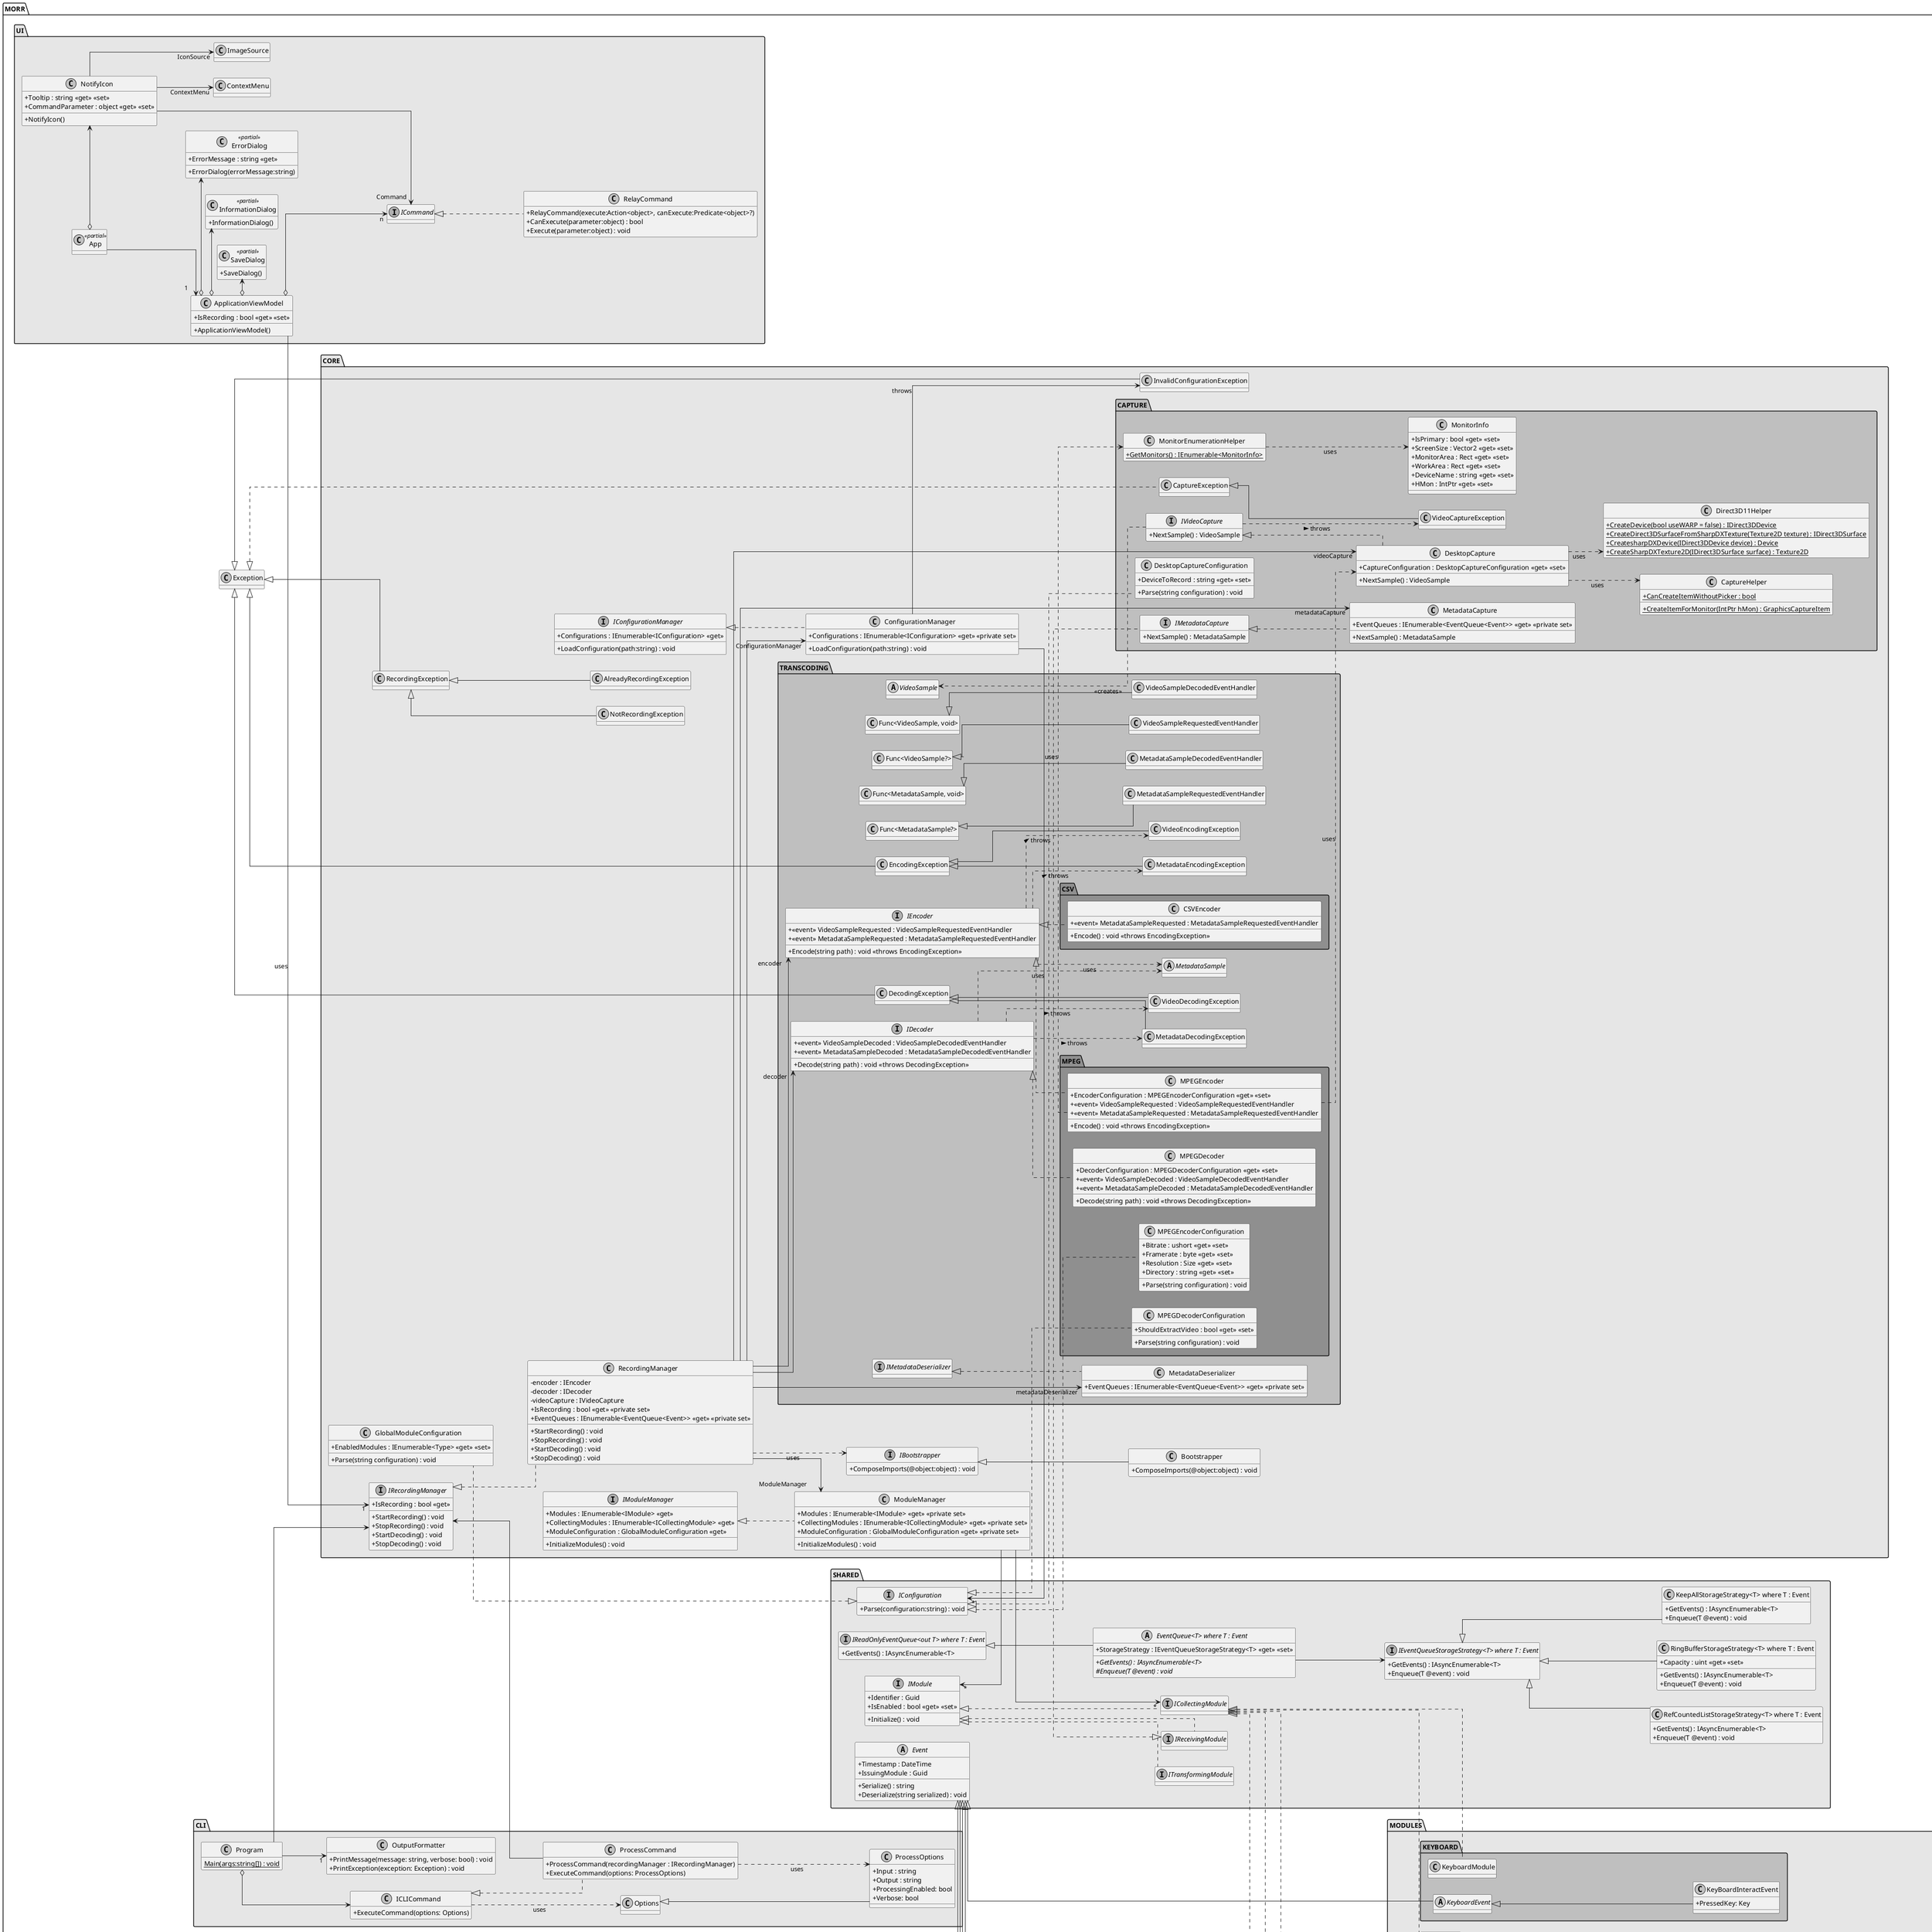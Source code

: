 @startuml MORR
skinparam monochrome true
skinparam linetype ortho
skinparam classAttributeIconSize 0

left to right direction
hide empty fields

package "MORR" {
    !startsub SHARED
    package "SHARED" #E6E6E6 {
        interface IConfiguration {
            + Parse(configuration:string) : void
        }

        abstract class Event {
            + Timestamp : DateTime
            + IssuingModule : Guid
            + Serialize() : string
            + Deserialize(string serialized) : void
        }

        interface IModule {
            + Identifier : Guid
            + IsEnabled : bool <<get>> <<set>>
            + Initialize() : void
        }

        interface ICollectingModule {    
        }

        interface IReceivingModule {     
        }

        interface ITransformingModule {  
        }

        abstract class "EventQueue<T> where T : Event" {
            + StorageStrategy : IEventQueueStorageStrategy<T> <<get>> <<set>>
            + {abstract} GetEvents() : IAsyncEnumerable<T>
            # {abstract} Enqueue(T @event) : void
        }

        interface "IReadOnlyEventQueue<out T> where T : Event" {
            + GetEvents() : IAsyncEnumerable<T>
        }

        interface "IEventQueueStorageStrategy<T> where T : Event" {
            + GetEvents() : IAsyncEnumerable<T>
            + Enqueue(T @event) : void
        }

        class "KeepAllStorageStrategy<T> where T : Event" {
            + GetEvents() : IAsyncEnumerable<T>
            + Enqueue(T @event) : void
        }
        class "RefCountedListStorageStrategy<T> where T : Event" {
            + GetEvents() : IAsyncEnumerable<T>
            + Enqueue(T @event) : void
        }
        class "RingBufferStorageStrategy<T> where T : Event" {
            + Capacity : uint <<get>> <<set>>
            + GetEvents() : IAsyncEnumerable<T>
            + Enqueue(T @event) : void
        }
    }

    ' EventQueue
    "IReadOnlyEventQueue<out T> where T : Event" <|-- "EventQueue<T> where T : Event"
    "IEventQueueStorageStrategy<T> where T : Event" <|-- "KeepAllStorageStrategy<T> where T : Event"
    "IEventQueueStorageStrategy<T> where T : Event" <|-- "RefCountedListStorageStrategy<T> where T : Event"
    "IEventQueueStorageStrategy<T> where T : Event" <|-- "RingBufferStorageStrategy<T> where T : Event"
    "EventQueue<T> where T : Event" --> "IEventQueueStorageStrategy<T> where T : Event"

    ' Modules
    IModule <|.. ICollectingModule
    IModule <|.. IReceivingModule
    IModule <|.. ITransformingModule
    !endsub 

    !startsub CORE
    package "CORE" #E6E6E6 {
        interface IRecordingManager {
            + IsRecording : bool <<get>>
            + StartRecording() : void
            + StopRecording() : void
            + StartDecoding() : void
            + StopDecoding() : void
        }

        class RecordingManager {
            - encoder : IEncoder
            - decoder : IDecoder
            - videoCapture : IVideoCapture
            + IsRecording : bool <<get>> <<private set>>
            + EventQueues : IEnumerable<EventQueue<Event>> <<get>> <<private set>>
            + StartRecording() : void
            + StopRecording() : void
            + StartDecoding() : void
            + StopDecoding() : void
        }

        interface IModuleManager {
            + Modules : IEnumerable<IModule> <<get>>
            + CollectingModules : IEnumerable<ICollectingModule> <<get>>
            + ModuleConfiguration : GlobalModuleConfiguration <<get>>
            + InitializeModules() : void
        }

        class ModuleManager {
            + Modules : IEnumerable<IModule> <<get>> <<private set>>
            + CollectingModules : IEnumerable<ICollectingModule> <<get>> <<private set>>
            + ModuleConfiguration : GlobalModuleConfiguration <<get>> <<private set>>
            + InitializeModules() : void
        }

        interface IBootstrapper {
            + ComposeImports(@object:object) : void
        }

        class Bootstrapper {
            + ComposeImports(@object:object) : void
        }

        interface IConfigurationManager {
            + LoadConfiguration(path:string) : void
            + Configurations : IEnumerable<IConfiguration> <<get>>
        }

        class ConfigurationManager {
            + LoadConfiguration(path:string) : void
            + Configurations : IEnumerable<IConfiguration> <<get>> <<private set>>
        }

        class GlobalModuleConfiguration {
            + EnabledModules : IEnumerable<Type> <<get>> <<set>>
            + Parse(string configuration) : void
        }

        class RecordingException {
        }

        class InvalidConfigurationException {
        }

        class AlreadyRecordingException {
        }

        class NotRecordingException {
        }

        package "CAPTURE" #BFBFBF {
            interface IVideoCapture {
                + NextSample() : VideoSample
            }

            class DesktopCapture {
                + CaptureConfiguration : DesktopCaptureConfiguration <<get>> <<set>>
                + NextSample() : VideoSample
            }

            class DesktopCaptureConfiguration {
                + DeviceToRecord : string <<get>> <<set>>
                + Parse(string configuration) : void
            }

            class CaptureHelper {
                + {static} CanCreateItemWithoutPicker : bool
                + {static} CreateItemForMonitor(IntPtr hMon) : GraphicsCaptureItem
            }

            class Direct3D11Helper {
                + {static} CreateDevice(bool useWARP = false) : IDirect3DDevice
                + {static} CreateDirect3DSurfaceFromSharpDXTexture(Texture2D texture) : IDirect3DSurface
                + {static} CreatesharpDXDevice(IDirect3DDevice device) : Device
                + {static} CreateSharpDXTexture2D(IDirect3DSurface surface) : Texture2D
            }

            class MonitorInfo {
                + IsPrimary : bool <<get>> <<set>>
                + ScreenSize : Vector2 <<get>> <<set>>
                + MonitorArea : Rect <<get>> <<set>>
                + WorkArea : Rect <<get>> <<set>>
                + DeviceName : string <<get>> <<set>>
                + HMon : IntPtr <<get>> <<set>>
            }

            class MonitorEnumerationHelper {
                + {static} GetMonitors() : IEnumerable<MonitorInfo>
            }

            class CaptureException {
            }

            class VideoCaptureException {
            }

            interface IMetadataCapture {
                + NextSample() : MetadataSample
            }

            class MetadataCapture {
                + EventQueues : IEnumerable<EventQueue<Event>> <<get>> <<private set>>
                + NextSample() : MetadataSample
            }
        }

        package "TRANSCODING" #BFBFBF {
            package "MPEG" #8F8F8F {
                class MPEGDecoder {
                    + Decode(string path) : void <<throws DecodingException>>
                    + DecoderConfiguration : MPEGDecoderConfiguration <<get>> <<set>>
                    + <<event>> VideoSampleDecoded : VideoSampleDecodedEventHandler 
                    + <<event>> MetadataSampleDecoded : MetadataSampleDecodedEventHandler 
                }

                class MPEGDecoderConfiguration {
                    + ShouldExtractVideo : bool <<get>> <<set>>
                    + Parse(string configuration) : void
                }

                class MPEGEncoder {
                    + Encode() : void <<throws EncodingException>>
                    + EncoderConfiguration : MPEGEncoderConfiguration <<get>> <<set>>
                    + <<event>> VideoSampleRequested : VideoSampleRequestedEventHandler 
                    + <<event>> MetadataSampleRequested : MetadataSampleRequestedEventHandler 
                }

                class MPEGEncoderConfiguration {
                    + Bitrate : ushort <<get>> <<set>>
                    + Framerate : byte <<get>> <<set>>
                    + Resolution : Size <<get>> <<set>>
                    + Directory : string <<get>> <<set>>
                    + Parse(string configuration) : void
                }
            }

            package "CSV" #8F8F8F {
                class CSVEncoder {
                    + Encode() : void <<throws EncodingException>>
                    + <<event>> MetadataSampleRequested : MetadataSampleRequestedEventHandler 
                }
            } 

            abstract class MetadataSample {
            }

            abstract class VideoSample {
            }

            class VideoDecodingException {
            }

            class MetadataDecodingException {
            }

            class VideoEncodingException {
            }

            class MetadataEncodingException {
            }

            class DecodingException {
            }

            class EncodingException {
            }

            "Func<VideoSample, void>" <|-- VideoSampleDecodedEventHandler

            "Func<VideoSample?>" <|-- VideoSampleRequestedEventHandler

            "Func<MetadataSample, void>" <|-- MetadataSampleDecodedEventHandler

            "Func<MetadataSample?>" <|-- MetadataSampleRequestedEventHandler

            interface IMetadataDeserializer {
            }

            class MetadataDeserializer {
                + EventQueues : IEnumerable<EventQueue<Event>> <<get>> <<private set>>
            }

            interface IDecoder {
                + Decode(string path) : void <<throws DecodingException>>
                + <<event>> VideoSampleDecoded : VideoSampleDecodedEventHandler 
                + <<event>> MetadataSampleDecoded : MetadataSampleDecodedEventHandler 
            }
        
            interface IEncoder {
                + Encode(string path) : void <<throws EncodingException>>
                + <<event>> VideoSampleRequested : VideoSampleRequestedEventHandler 
                + <<event>> MetadataSampleRequested : MetadataSampleRequestedEventHandler 
            }

            class DecodingException {
            }

            class EncodingException {
            }
        }
    }

    ' CORE

    Exception <|-- RecordingException
    RecordingException <|-- AlreadyRecordingException
    RecordingException <|-- NotRecordingException

    Exception <|-- InvalidConfigurationException
    IBootstrapper <|-- Bootstrapper

    IConfigurationManager <|.. ConfigurationManager
    IConfiguration <|.. GlobalModuleConfiguration
    IModuleManager <|.. ModuleManager
    IRecordingManager <|.. RecordingManager

    Exception <|.. CaptureException

    IVideoCapture <|.. DesktopCapture
    IConfiguration <|.. DesktopCaptureConfiguration

    CaptureException <|-- VideoCaptureException

    IReceivingModule <|.. IMetadataCapture
    IMetadataCapture <|.. MetadataCapture

    IEncoder <|.. CSVEncoder

    Exception <|-- DecodingException
    Exception <|-- EncodingException

    DecodingException <|-- MetadataDecodingException
    EncodingException <|-- MetadataEncodingException

    IMetadataDeserializer <|.. MetadataDeserializer

    DecodingException <|-- VideoDecodingException
    EncodingException <|-- VideoEncodingException

    IDecoder <|.. MPEGDecoder
    IEncoder <|.. MPEGEncoder

    IConfiguration <|.. MPEGDecoderConfiguration
    IConfiguration <|.. MPEGEncoderConfiguration

    ConfigurationManager --> "*" IConfiguration
    ConfigurationManager --> InvalidConfigurationException : throws
    ModuleManager --> "*" IModule
    ModuleManager --> "*" ICollectingModule

    RecordingManager --> "encoder" IEncoder
    RecordingManager --> "decoder" IDecoder
    RecordingManager --> "videoCapture" DesktopCapture
    RecordingManager --> "metadataCapture" MetadataCapture
    RecordingManager --> "metadataDeserializer" MetadataDeserializer
    RecordingManager --> "ConfigurationManager" ConfigurationManager
    RecordingManager --> "ModuleManager" ModuleManager
    RecordingManager ..> IBootstrapper : uses

    ' Transcoding
    IDecoder ..> MetadataSample : uses
    IEncoder ..> MetadataSample : uses
    IVideoCapture ..> VideoSample : <<creates>>
    IVideoCapture ..> VideoCaptureException : throws >

    ' MPEG
    DesktopCapture ..> Direct3D11Helper : uses
    DesktopCapture ..> CaptureHelper : uses

    MPEGEncoder ..> DesktopCapture : uses
    MPEGEncoder ..> MonitorEnumerationHelper : uses
    MonitorEnumerationHelper ..> MonitorInfo : uses
    !endsub

    !startsub UI
    package "UI" #E6E6E6 {
        class ErrorDialog <<partial>> {
            + ErrorDialog(errorMessage:string)
            + ErrorMessage : string <<get>>
        }

        class InformationDialog <<partial>> {
            + InformationDialog()
        }

        class SaveDialog <<partial>> {
            + SaveDialog()
        }

        class ApplicationViewModel {
            + ApplicationViewModel()
            + IsRecording : bool <<get>> <<set>>
        }
        
        class NotifyIcon {
            + NotifyIcon()
            + Tooltip : string <<get>> <<set>>
            + CommandParameter : object <<get>> <<set>>
        }
        
        class RelayCommand {
            + RelayCommand(execute:Action<object>, canExecute:Predicate<object>?)
            + CanExecute(parameter:object) : bool
            + Execute(parameter:object) : void
        }

        interface ICommand {

        }

        class ContextMenu {

        }

        class ImageSource {

        }

        class App <<partial>> {

        }        
    }

    ' UI
    ApplicationViewModel --> "1" IRecordingManager : uses
    ApplicationViewModel o--> "n" ICommand
    App --> "1" ApplicationViewModel
    ApplicationViewModel o-> SaveDialog
    ApplicationViewModel o-> ErrorDialog
    ApplicationViewModel o-> InformationDialog
    App o-> NotifyIcon
    NotifyIcon --> "IconSource" ImageSource
    NotifyIcon --> "Command" ICommand
    NotifyIcon --> "ContextMenu" ContextMenu
    ICommand <|.. RelayCommand
    !endsub

    !startsub CLI
    package "CLI" #E6E6E6 {
        class Program {
            {static} Main(args:string[]) : void
        }
        
        class Options {

        }

        class ICLICommand {
            + ExecuteCommand(options: Options)
        }

        class ProcessOptions {
            + Input : string
            + Output : string
            + ProcessingEnabled: bool
            + Verbose: bool
        }
    
        class OutputFormatter {
            + PrintMessage(message: string, verbose: bool) : void
            + PrintException(exception: Exception) : void
        }
    
        class ProcessCommand {
            + ProcessCommand(recordingManager : IRecordingManager)
            + ExecuteCommand(options: ProcessOptions)
        }
    }

    ' CLI
    IRecordingManager <-- ProcessCommand
    Program --> IRecordingManager

    Program --> "1" OutputFormatter
    Program o--> ICLICommand
    ICLICommand ..> Options : uses
    ICLICommand <|.. ProcessCommand
    Options <|-- ProcessOptions
    ProcessCommand ..> ProcessOptions: uses
    !endsub

    package "MODULES" #E6E6E6 {
        !startsub MODULES_CLIPBOARD
        package "CLIPBOARD" #BFBFBF {
            class ClipboardModule {
            
            }

            abstract class ClipboardEvent {
            
            }

            class ClipBoardInteractEvent {
                + Text : string <<get>> <<set>>
            }

            enum InteractionType {
                CLEAR
                COPY
                CUT
                PASTE
            }
        }

        'Clipboard
        ICollectingModule <|.. ClipboardModule
        Event <|-- ClipboardEvent
        ClipboardEvent <|-- ClipBoardInteractEvent
        ClipBoardInteractEvent --> "Interaction" InteractionType
        ClipBoardInteractEvent +-- InteractionType
        !endsub

        !startsub MODULES_KEYBOARD
        package "KEYBOARD" #BFBFBF {
            class KeyboardModule {
            
            }

            abstract class KeyboardEvent {
            }
            
            class KeyBoardInteractEvent {
                + PressedKey: Key
            }
        }

        ' Keyboard
        Event <|-- KeyboardEvent
        ICollectingModule <|.. KeyboardModule
        KeyboardEvent <|-- KeyBoardInteractEvent
        !endsub

        !startsub MODULES_MOUSE
        package "MOUSE" #BFBFBF {
            class MouseModule {
        
            }

            
            abstract class MouseEvent {
            }

            class MouseMoveEvent {
                + Movement: Vector2
            }

            enum MouseButton {
                LEFT,
                CENTER,
                RIGHT
            }

            enum MouseButtonState {

            }
            
            class MouseClickEvent {
                + HWnd: IntPtr
            }
            
            class MouseScrollEvent {
                + HWnd: IntPtr
                + ScrollAmount : short <<get>> <<set>>
            }
        }

        ' Mouse
        Event <|-- MouseEvent
        ICollectingModule <|.. MouseModule
        MouseEvent <|-- MouseClickEvent
        MouseEvent <|-- MouseScrollEvent
        MouseEvent <|-- MouseMoveEvent
        MouseClickEvent --> "Button" MouseButton
        MouseClickEvent --> "State" MouseButtonState
        !endsub

        !startsub MODULES_WEBBROWSER
        package "WEBBROWSER" #BFBFBF {
            class WebBrowserModule {
        
            }

            class ButtonClickEvent {
                + Button : string <<get>> <<set>>
                + URL: Uri
            }
            
            class CloseTabEvent {
            }
            
            class FileDownloadEvent {
                + MIMEType : string <<get>> <<set>>
                + FileURL: Uri
            }
            
            class HoverEvent {
                + HoveredElement : string <<get>> <<set>>
            }
            class NavigationEvent {
            }
            
            class OpenTabEvent {
            }
            
            class SwitchTabEvent {
                + NewTabID: Guid
            }
            
            class TextInputEvent {
                + InputtedText : string <<get>> <<set>>
                + Textbox : string <<get>> <<set>>
            }
            
            class TextSelectionEvent {
                + SelectedText : string <<get>> <<set>>
            }
            
            abstract class WebBrowserEvent {
                + TabID: Guid
                + CurrentURL: Uri
            }
        }

        ' WebBrowser
        Event <|-- WebBrowserEvent
        ICollectingModule <|.. WebBrowserModule
        WebBrowserEvent <|-- ButtonClickEvent
        WebBrowserEvent <|-- CloseTabEvent
        WebBrowserEvent <|-- FileDownloadEvent
        WebBrowserEvent <|-- HoverEvent
        WebBrowserEvent <|-- NavigationEvent
        WebBrowserEvent <|-- OpenTabEvent
        WebBrowserEvent <|-- SwitchTabEvent
        WebBrowserEvent <|-- TextInputEvent
        WebBrowserEvent <|-- TextSelectionEvent
        !endsub

        !startsub MODULES_WINDOWMANAGEMENT
        package "WINDOWMANAGEMENT" #BFBFBF {
            class WindowManagementModule {
        
            }

            abstract class WindowEvent {
                + Title : string <<get>> <<set>>
                + ProcessName : string <<get>> <<set>>
            }
            
            class WindowFocusEvent {

            }

            class WindowMovementEvent {
                + OldLocation: Vector2
                + NewLocation: Vector2
            }

            class WindowResizingEvent {
                + OldSize: Size
                + NewSize: Size
            }

            class WindowStateChangedEvent {
                + State: WindowState
            }
        }

        ' WindowManagement
        Event <|-- WindowEvent
        ICollectingModule <|.. WindowManagementModule
        WindowEvent <|-- WindowFocusEvent
        WindowEvent <|-- WindowMovementEvent
        WindowEvent <|-- WindowResizingEvent
        WindowEvent <|-- WindowStateChangedEvent
        !endsub
    }

    ' Exceptions
    !startsub EXCEPTIONS

    IEncoder ..> VideoEncodingException : throws >
    IEncoder ..> MetadataEncodingException : throws >

    IDecoder ..> VideoDecodingException : throws >
    IDecoder ..> MetadataDecodingException : throws >
    !endsub
}
@enduml

